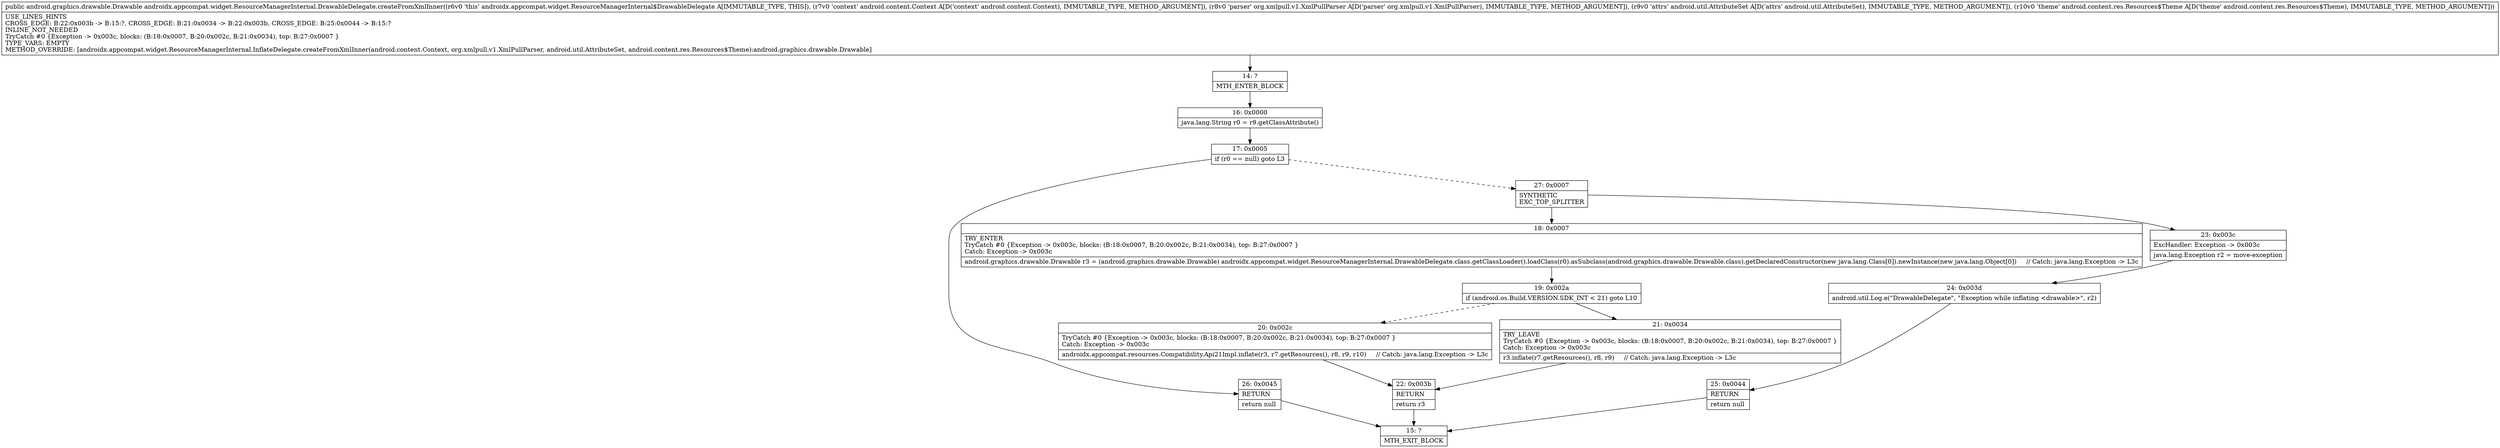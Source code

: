 digraph "CFG forandroidx.appcompat.widget.ResourceManagerInternal.DrawableDelegate.createFromXmlInner(Landroid\/content\/Context;Lorg\/xmlpull\/v1\/XmlPullParser;Landroid\/util\/AttributeSet;Landroid\/content\/res\/Resources$Theme;)Landroid\/graphics\/drawable\/Drawable;" {
Node_14 [shape=record,label="{14\:\ ?|MTH_ENTER_BLOCK\l}"];
Node_16 [shape=record,label="{16\:\ 0x0000|java.lang.String r0 = r9.getClassAttribute()\l}"];
Node_17 [shape=record,label="{17\:\ 0x0005|if (r0 == null) goto L3\l}"];
Node_26 [shape=record,label="{26\:\ 0x0045|RETURN\l|return null\l}"];
Node_15 [shape=record,label="{15\:\ ?|MTH_EXIT_BLOCK\l}"];
Node_27 [shape=record,label="{27\:\ 0x0007|SYNTHETIC\lEXC_TOP_SPLITTER\l}"];
Node_18 [shape=record,label="{18\:\ 0x0007|TRY_ENTER\lTryCatch #0 \{Exception \-\> 0x003c, blocks: (B:18:0x0007, B:20:0x002c, B:21:0x0034), top: B:27:0x0007 \}\lCatch: Exception \-\> 0x003c\l|android.graphics.drawable.Drawable r3 = (android.graphics.drawable.Drawable) androidx.appcompat.widget.ResourceManagerInternal.DrawableDelegate.class.getClassLoader().loadClass(r0).asSubclass(android.graphics.drawable.Drawable.class).getDeclaredConstructor(new java.lang.Class[0]).newInstance(new java.lang.Object[0])     \/\/ Catch: java.lang.Exception \-\> L3c\l}"];
Node_19 [shape=record,label="{19\:\ 0x002a|if (android.os.Build.VERSION.SDK_INT \< 21) goto L10\l}"];
Node_20 [shape=record,label="{20\:\ 0x002c|TryCatch #0 \{Exception \-\> 0x003c, blocks: (B:18:0x0007, B:20:0x002c, B:21:0x0034), top: B:27:0x0007 \}\lCatch: Exception \-\> 0x003c\l|androidx.appcompat.resources.Compatibility.Api21Impl.inflate(r3, r7.getResources(), r8, r9, r10)     \/\/ Catch: java.lang.Exception \-\> L3c\l}"];
Node_22 [shape=record,label="{22\:\ 0x003b|RETURN\l|return r3\l}"];
Node_21 [shape=record,label="{21\:\ 0x0034|TRY_LEAVE\lTryCatch #0 \{Exception \-\> 0x003c, blocks: (B:18:0x0007, B:20:0x002c, B:21:0x0034), top: B:27:0x0007 \}\lCatch: Exception \-\> 0x003c\l|r3.inflate(r7.getResources(), r8, r9)     \/\/ Catch: java.lang.Exception \-\> L3c\l}"];
Node_23 [shape=record,label="{23\:\ 0x003c|ExcHandler: Exception \-\> 0x003c\l|java.lang.Exception r2 = move\-exception\l}"];
Node_24 [shape=record,label="{24\:\ 0x003d|android.util.Log.e(\"DrawableDelegate\", \"Exception while inflating \<drawable\>\", r2)\l}"];
Node_25 [shape=record,label="{25\:\ 0x0044|RETURN\l|return null\l}"];
MethodNode[shape=record,label="{public android.graphics.drawable.Drawable androidx.appcompat.widget.ResourceManagerInternal.DrawableDelegate.createFromXmlInner((r6v0 'this' androidx.appcompat.widget.ResourceManagerInternal$DrawableDelegate A[IMMUTABLE_TYPE, THIS]), (r7v0 'context' android.content.Context A[D('context' android.content.Context), IMMUTABLE_TYPE, METHOD_ARGUMENT]), (r8v0 'parser' org.xmlpull.v1.XmlPullParser A[D('parser' org.xmlpull.v1.XmlPullParser), IMMUTABLE_TYPE, METHOD_ARGUMENT]), (r9v0 'attrs' android.util.AttributeSet A[D('attrs' android.util.AttributeSet), IMMUTABLE_TYPE, METHOD_ARGUMENT]), (r10v0 'theme' android.content.res.Resources$Theme A[D('theme' android.content.res.Resources$Theme), IMMUTABLE_TYPE, METHOD_ARGUMENT]))  | USE_LINES_HINTS\lCROSS_EDGE: B:22:0x003b \-\> B:15:?, CROSS_EDGE: B:21:0x0034 \-\> B:22:0x003b, CROSS_EDGE: B:25:0x0044 \-\> B:15:?\lINLINE_NOT_NEEDED\lTryCatch #0 \{Exception \-\> 0x003c, blocks: (B:18:0x0007, B:20:0x002c, B:21:0x0034), top: B:27:0x0007 \}\lTYPE_VARS: EMPTY\lMETHOD_OVERRIDE: [androidx.appcompat.widget.ResourceManagerInternal.InflateDelegate.createFromXmlInner(android.content.Context, org.xmlpull.v1.XmlPullParser, android.util.AttributeSet, android.content.res.Resources$Theme):android.graphics.drawable.Drawable]\l}"];
MethodNode -> Node_14;Node_14 -> Node_16;
Node_16 -> Node_17;
Node_17 -> Node_26;
Node_17 -> Node_27[style=dashed];
Node_26 -> Node_15;
Node_27 -> Node_18;
Node_27 -> Node_23;
Node_18 -> Node_19;
Node_19 -> Node_20[style=dashed];
Node_19 -> Node_21;
Node_20 -> Node_22;
Node_22 -> Node_15;
Node_21 -> Node_22;
Node_23 -> Node_24;
Node_24 -> Node_25;
Node_25 -> Node_15;
}

